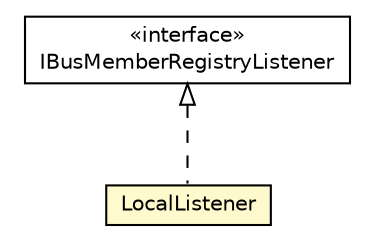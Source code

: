 #!/usr/local/bin/dot
#
# Class diagram 
# Generated by UMLGraph version R5_6-24-gf6e263 (http://www.umlgraph.org/)
#

digraph G {
	edge [fontname="Helvetica",fontsize=10,labelfontname="Helvetica",labelfontsize=10];
	node [fontname="Helvetica",fontsize=10,shape=plaintext];
	nodesep=0.25;
	ranksep=0.5;
	// org.universAAL.middleware.tracker.IBusMemberRegistryListener
	c2593326 [label=<<table title="org.universAAL.middleware.tracker.IBusMemberRegistryListener" border="0" cellborder="1" cellspacing="0" cellpadding="2" port="p" href="../../../tracker/IBusMemberRegistryListener.html">
		<tr><td><table border="0" cellspacing="0" cellpadding="1">
<tr><td align="center" balign="center"> &#171;interface&#187; </td></tr>
<tr><td align="center" balign="center"> IBusMemberRegistryListener </td></tr>
		</table></td></tr>
		</table>>, URL="../../../tracker/IBusMemberRegistryListener.html", fontname="Helvetica", fontcolor="black", fontsize=10.0];
	// org.universAAL.middleware.managers.distributedmw.impl.BusMemberListenerHandler.LocalListener
	c2593389 [label=<<table title="org.universAAL.middleware.managers.distributedmw.impl.BusMemberListenerHandler.LocalListener" border="0" cellborder="1" cellspacing="0" cellpadding="2" port="p" bgcolor="lemonChiffon" href="./BusMemberListenerHandler.LocalListener.html">
		<tr><td><table border="0" cellspacing="0" cellpadding="1">
<tr><td align="center" balign="center"> LocalListener </td></tr>
		</table></td></tr>
		</table>>, URL="./BusMemberListenerHandler.LocalListener.html", fontname="Helvetica", fontcolor="black", fontsize=10.0];
	//org.universAAL.middleware.managers.distributedmw.impl.BusMemberListenerHandler.LocalListener implements org.universAAL.middleware.tracker.IBusMemberRegistryListener
	c2593326:p -> c2593389:p [dir=back,arrowtail=empty,style=dashed];
}

